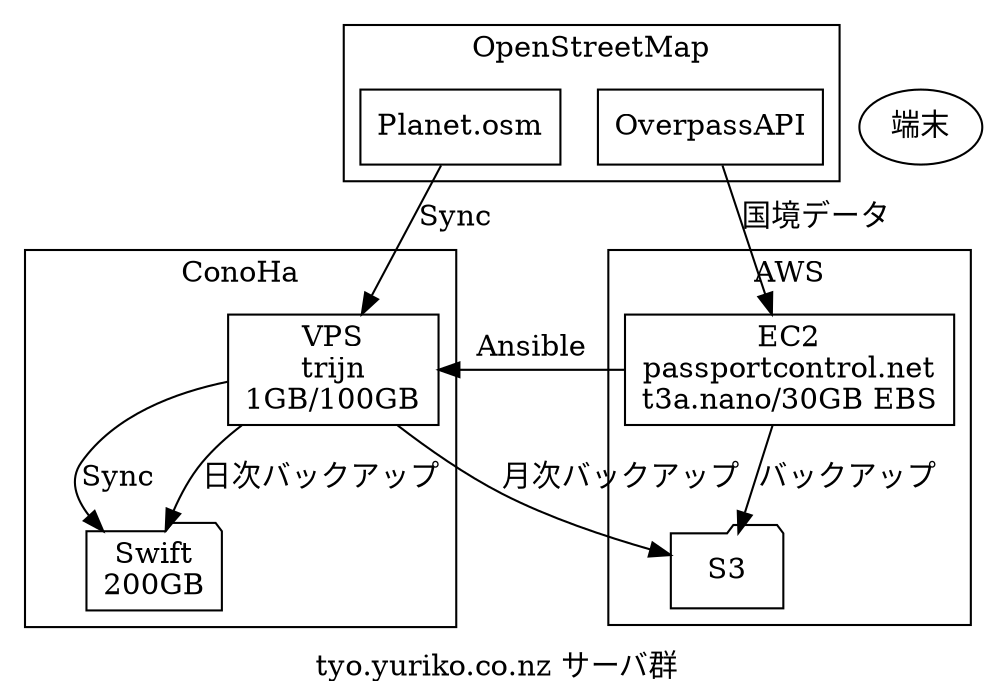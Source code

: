 digraph G {
    label="tyo.yuriko.co.nz サーバ群"
    rankdir=TB
    subgraph cluster_conoha {
        label = "ConoHa"
        migration [label="VPS\ntrijn\n1GB/100GB" shape="box"]
        Swift [ shape="folder", label="Swift\n200GB"]
    };
    subgraph cluster_aws {
        label = "AWS"
        EC2 [label="EC2\npassportcontrol.net\nt3a.nano/30GB EBS" shape="box"];
#        RDS [label="RDS\n(PostgreSQL)" shape="cylinder"];
        S3 [shape="folder"]
    };
    subgraph cluster_osm {
        label = "OpenStreetMap"
        planet [shape="box", label="Planet.osm"]
        OverpassAPI [shape="box"]
    };
    OverpassAPI -> EC2 [label="国境データ"]
    migration -> S3 [label="月次バックアップ"];
    EC2 -> S3 [label="バックアップ"];
    端末
    EC2 -> migration [label="Ansible"]
    planet -> migration -> Swift [label="Sync"]
    migration -> Swift [label="日次バックアップ"]
}
